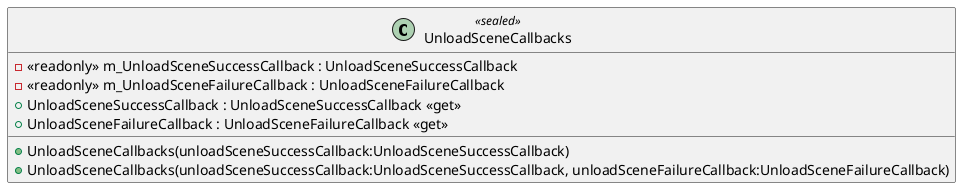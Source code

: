 @startuml
class UnloadSceneCallbacks <<sealed>> {
    - <<readonly>> m_UnloadSceneSuccessCallback : UnloadSceneSuccessCallback
    - <<readonly>> m_UnloadSceneFailureCallback : UnloadSceneFailureCallback
    + UnloadSceneCallbacks(unloadSceneSuccessCallback:UnloadSceneSuccessCallback)
    + UnloadSceneCallbacks(unloadSceneSuccessCallback:UnloadSceneSuccessCallback, unloadSceneFailureCallback:UnloadSceneFailureCallback)
    + UnloadSceneSuccessCallback : UnloadSceneSuccessCallback <<get>>
    + UnloadSceneFailureCallback : UnloadSceneFailureCallback <<get>>
}
@enduml
